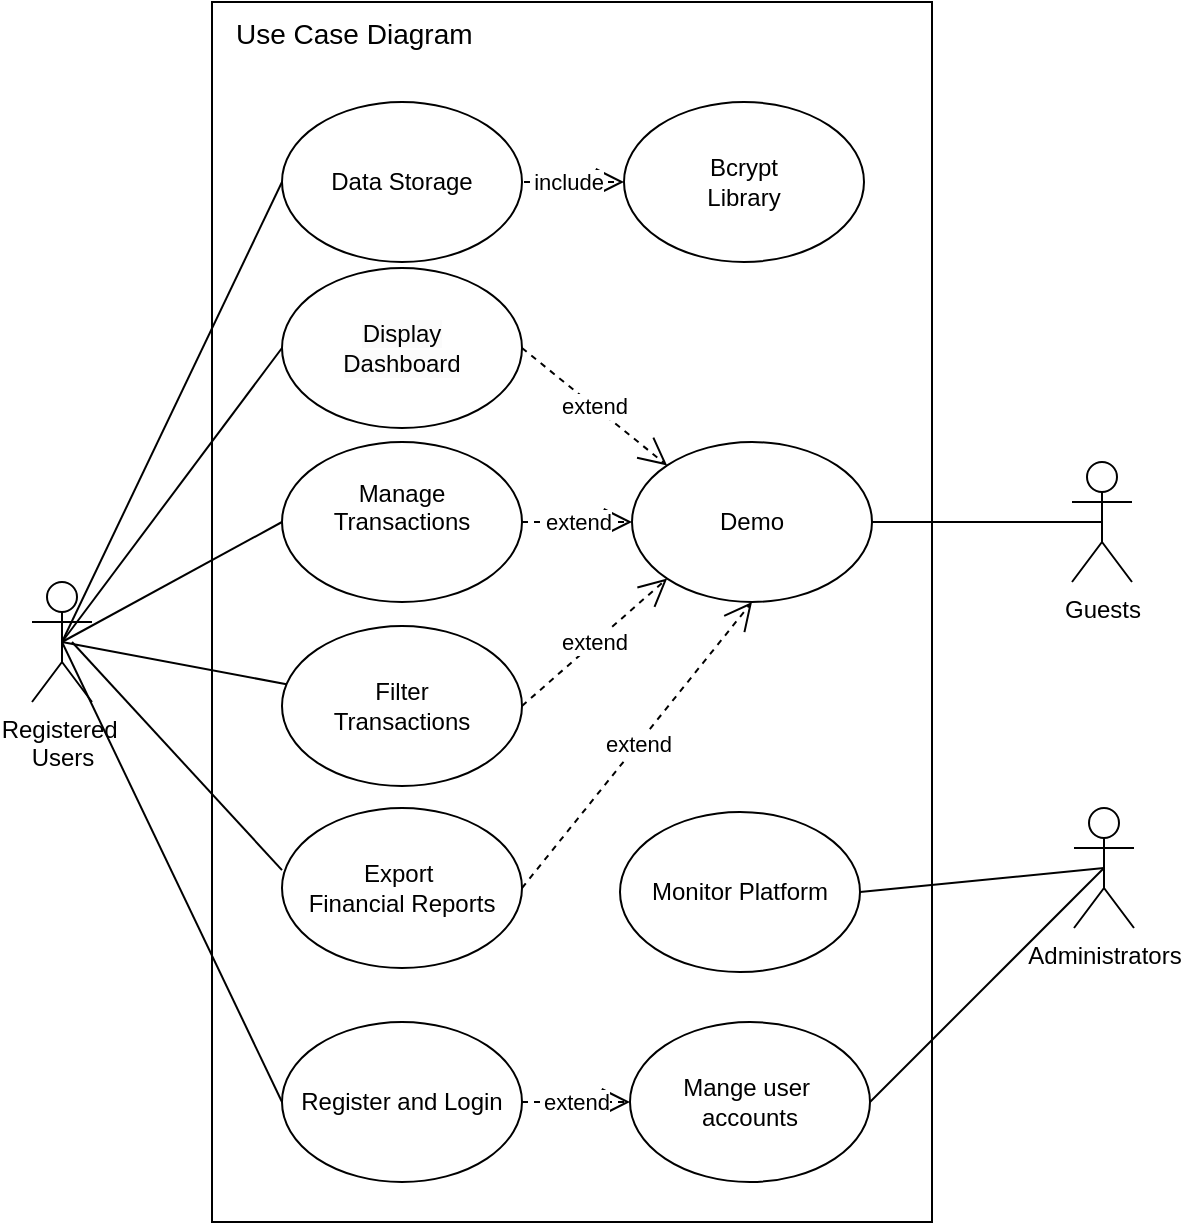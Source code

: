 <mxfile version="26.1.1">
  <diagram name="第 1 页" id="MV-cYcS_WrAfdKn1Sm54">
    <mxGraphModel dx="1535" dy="781" grid="1" gridSize="10" guides="1" tooltips="1" connect="1" arrows="1" fold="1" page="1" pageScale="1" pageWidth="827" pageHeight="1169" math="0" shadow="0">
      <root>
        <mxCell id="0" />
        <mxCell id="1" parent="0" />
        <mxCell id="gCicSmpqmSLNO9FE7GVW-39" value="" style="rounded=0;whiteSpace=wrap;html=1;" parent="1" vertex="1">
          <mxGeometry x="160" y="140" width="360" height="610" as="geometry" />
        </mxCell>
        <mxCell id="gCicSmpqmSLNO9FE7GVW-2" value="Administrators" style="shape=umlActor;verticalLabelPosition=bottom;verticalAlign=top;html=1;outlineConnect=0;" parent="1" vertex="1">
          <mxGeometry x="591" y="543" width="30" height="60" as="geometry" />
        </mxCell>
        <mxCell id="gCicSmpqmSLNO9FE7GVW-5" value="Registered&amp;nbsp;&lt;div&gt;Users&lt;/div&gt;" style="shape=umlActor;verticalLabelPosition=bottom;verticalAlign=top;html=1;outlineConnect=0;" parent="1" vertex="1">
          <mxGeometry x="70" y="430" width="30" height="60" as="geometry" />
        </mxCell>
        <mxCell id="gCicSmpqmSLNO9FE7GVW-6" value="Guests" style="shape=umlActor;verticalLabelPosition=bottom;verticalAlign=top;html=1;outlineConnect=0;" parent="1" vertex="1">
          <mxGeometry x="590" y="370" width="30" height="60" as="geometry" />
        </mxCell>
        <mxCell id="gCicSmpqmSLNO9FE7GVW-7" value="Manage&lt;div&gt;&lt;span class=&quot;fontstyle0&quot;&gt;Transactions&lt;/span&gt; &lt;br/&gt;&lt;br style=&quot;font-variant-numeric: normal; font-variant-east-asian: normal; font-variant-alternates: normal; font-variant-position: normal; font-variant-emoji: normal; line-height: normal; text-align: -webkit-auto; text-size-adjust: auto;&quot;&gt;&lt;/div&gt;" style="ellipse;whiteSpace=wrap;html=1;" parent="1" vertex="1">
          <mxGeometry x="195" y="360" width="120" height="80" as="geometry" />
        </mxCell>
        <mxCell id="gCicSmpqmSLNO9FE7GVW-9" value="Mange user&amp;nbsp; accounts" style="ellipse;whiteSpace=wrap;html=1;" parent="1" vertex="1">
          <mxGeometry x="369" y="650" width="120" height="80" as="geometry" />
        </mxCell>
        <mxCell id="gCicSmpqmSLNO9FE7GVW-10" value="&lt;div&gt;Filter&lt;/div&gt;Transactions" style="ellipse;whiteSpace=wrap;html=1;" parent="1" vertex="1">
          <mxGeometry x="195" y="452" width="120" height="80" as="geometry" />
        </mxCell>
        <mxCell id="gCicSmpqmSLNO9FE7GVW-12" value="&lt;span style=&quot;color: rgb(0, 0, 0); font-family: Helvetica; font-size: 12px; font-style: normal; font-variant-ligatures: normal; font-variant-caps: normal; font-weight: 400; letter-spacing: normal; orphans: 2; text-align: center; text-indent: 0px; text-transform: none; widows: 2; word-spacing: 0px; -webkit-text-stroke-width: 0px; white-space: normal; background-color: rgb(251, 251, 251); text-decoration-thickness: initial; text-decoration-style: initial; text-decoration-color: initial; float: none; display: inline !important;&quot;&gt;Display&lt;/span&gt;&lt;div&gt;&lt;span style=&quot;background-color: light-dark(rgb(251, 251, 251), rgb(21, 21, 21)); color: light-dark(rgb(0, 0, 0), rgb(237, 237, 237));&quot;&gt;Dashboard&lt;/span&gt;&lt;/div&gt;" style="ellipse;whiteSpace=wrap;html=1;" parent="1" vertex="1">
          <mxGeometry x="195" y="273" width="120" height="80" as="geometry" />
        </mxCell>
        <mxCell id="gCicSmpqmSLNO9FE7GVW-16" value="Demo" style="ellipse;whiteSpace=wrap;html=1;" parent="1" vertex="1">
          <mxGeometry x="370" y="360" width="120" height="80" as="geometry" />
        </mxCell>
        <mxCell id="gCicSmpqmSLNO9FE7GVW-17" value="" style="endArrow=none;html=1;rounded=0;exitX=1;exitY=0.5;exitDx=0;exitDy=0;entryX=0.5;entryY=0.5;entryDx=0;entryDy=0;entryPerimeter=0;" parent="1" source="gCicSmpqmSLNO9FE7GVW-16" target="gCicSmpqmSLNO9FE7GVW-6" edge="1">
          <mxGeometry width="50" height="50" relative="1" as="geometry">
            <mxPoint x="390" y="498" as="sourcePoint" />
            <mxPoint x="520" y="458" as="targetPoint" />
          </mxGeometry>
        </mxCell>
        <mxCell id="gCicSmpqmSLNO9FE7GVW-19" value="" style="endArrow=none;html=1;rounded=0;exitX=0;exitY=0.5;exitDx=0;exitDy=0;entryX=0.5;entryY=0.5;entryDx=0;entryDy=0;entryPerimeter=0;" parent="1" source="gCicSmpqmSLNO9FE7GVW-12" target="gCicSmpqmSLNO9FE7GVW-5" edge="1">
          <mxGeometry width="50" height="50" relative="1" as="geometry">
            <mxPoint x="401" y="508" as="sourcePoint" />
            <mxPoint x="531" y="468" as="targetPoint" />
          </mxGeometry>
        </mxCell>
        <mxCell id="gCicSmpqmSLNO9FE7GVW-20" value="" style="endArrow=none;html=1;rounded=0;entryX=0.5;entryY=0.5;entryDx=0;entryDy=0;entryPerimeter=0;exitX=0;exitY=0.5;exitDx=0;exitDy=0;" parent="1" source="gCicSmpqmSLNO9FE7GVW-7" target="gCicSmpqmSLNO9FE7GVW-5" edge="1">
          <mxGeometry width="50" height="50" relative="1" as="geometry">
            <mxPoint x="181" y="458" as="sourcePoint" />
            <mxPoint x="541" y="478" as="targetPoint" />
          </mxGeometry>
        </mxCell>
        <mxCell id="gCicSmpqmSLNO9FE7GVW-21" value="" style="endArrow=none;html=1;rounded=0;exitX=0.5;exitY=0.5;exitDx=0;exitDy=0;exitPerimeter=0;" parent="1" source="gCicSmpqmSLNO9FE7GVW-5" target="gCicSmpqmSLNO9FE7GVW-10" edge="1">
          <mxGeometry width="50" height="50" relative="1" as="geometry">
            <mxPoint x="421" y="467" as="sourcePoint" />
            <mxPoint x="551" y="427" as="targetPoint" />
          </mxGeometry>
        </mxCell>
        <mxCell id="gCicSmpqmSLNO9FE7GVW-22" value="" style="endArrow=none;html=1;rounded=0;exitX=1;exitY=0.5;exitDx=0;exitDy=0;entryX=0.5;entryY=0.5;entryDx=0;entryDy=0;entryPerimeter=0;" parent="1" source="gCicSmpqmSLNO9FE7GVW-9" target="gCicSmpqmSLNO9FE7GVW-2" edge="1">
          <mxGeometry width="50" height="50" relative="1" as="geometry">
            <mxPoint x="441" y="552" as="sourcePoint" />
            <mxPoint x="581" y="602" as="targetPoint" />
          </mxGeometry>
        </mxCell>
        <mxCell id="gCicSmpqmSLNO9FE7GVW-27" value="include" style="endArrow=open;endSize=12;dashed=1;html=1;rounded=0;" parent="1" target="HMTqIPbpE1acHHkSWWVp-4" edge="1">
          <mxGeometry width="160" relative="1" as="geometry">
            <mxPoint x="310" y="230" as="sourcePoint" />
            <mxPoint x="360" y="380" as="targetPoint" />
          </mxGeometry>
        </mxCell>
        <mxCell id="gCicSmpqmSLNO9FE7GVW-29" value="Register and Login" style="ellipse;whiteSpace=wrap;html=1;" parent="1" vertex="1">
          <mxGeometry x="195" y="650" width="120" height="80" as="geometry" />
        </mxCell>
        <mxCell id="gCicSmpqmSLNO9FE7GVW-33" value="" style="endArrow=none;html=1;rounded=0;entryX=0.5;entryY=0.5;entryDx=0;entryDy=0;entryPerimeter=0;exitX=0;exitY=0.5;exitDx=0;exitDy=0;" parent="1" source="gCicSmpqmSLNO9FE7GVW-29" target="gCicSmpqmSLNO9FE7GVW-5" edge="1">
          <mxGeometry width="50" height="50" relative="1" as="geometry">
            <mxPoint x="240" y="400" as="sourcePoint" />
            <mxPoint x="146" y="407" as="targetPoint" />
          </mxGeometry>
        </mxCell>
        <mxCell id="gCicSmpqmSLNO9FE7GVW-37" value="extend" style="endArrow=open;endSize=12;dashed=1;html=1;rounded=0;entryX=0;entryY=0.5;entryDx=0;entryDy=0;exitX=1;exitY=0.5;exitDx=0;exitDy=0;" parent="1" source="gCicSmpqmSLNO9FE7GVW-29" target="gCicSmpqmSLNO9FE7GVW-9" edge="1">
          <mxGeometry width="160" relative="1" as="geometry">
            <mxPoint x="523" y="509" as="sourcePoint" />
            <mxPoint x="590" y="477" as="targetPoint" />
          </mxGeometry>
        </mxCell>
        <mxCell id="gCicSmpqmSLNO9FE7GVW-40" value="&lt;div style=&quot;text-align: center;&quot;&gt;&lt;span style=&quot;background-color: initial;&quot;&gt;&lt;font style=&quot;font-size: 14px;&quot;&gt;Use Case Diagram&lt;/font&gt;&lt;/span&gt;&lt;/div&gt;" style="text;whiteSpace=wrap;html=1;" parent="1" vertex="1">
          <mxGeometry x="170" y="141" width="160" height="40" as="geometry" />
        </mxCell>
        <mxCell id="BNRyQbqNDulAxiigoT3A-3" value="Export&amp;nbsp;&lt;div&gt;&lt;span class=&quot;fontstyle0&quot;&gt;Financial Reports&lt;/span&gt;&lt;/div&gt;" style="ellipse;whiteSpace=wrap;html=1;" parent="1" vertex="1">
          <mxGeometry x="195" y="543" width="120" height="80" as="geometry" />
        </mxCell>
        <mxCell id="BNRyQbqNDulAxiigoT3A-4" value="Data Storage" style="ellipse;whiteSpace=wrap;html=1;" parent="1" vertex="1">
          <mxGeometry x="195" y="190" width="120" height="80" as="geometry" />
        </mxCell>
        <mxCell id="BNRyQbqNDulAxiigoT3A-5" value="" style="endArrow=none;html=1;rounded=0;exitX=0;exitY=0.5;exitDx=0;exitDy=0;entryX=0.5;entryY=0.5;entryDx=0;entryDy=0;entryPerimeter=0;" parent="1" source="BNRyQbqNDulAxiigoT3A-4" edge="1" target="gCicSmpqmSLNO9FE7GVW-5">
          <mxGeometry width="50" height="50" relative="1" as="geometry">
            <mxPoint x="205" y="323" as="sourcePoint" />
            <mxPoint x="90" y="460" as="targetPoint" />
          </mxGeometry>
        </mxCell>
        <mxCell id="BNRyQbqNDulAxiigoT3A-6" value="" style="endArrow=none;html=1;rounded=0;exitX=0;exitY=0.388;exitDx=0;exitDy=0;exitPerimeter=0;" parent="1" source="BNRyQbqNDulAxiigoT3A-3" edge="1">
          <mxGeometry width="50" height="50" relative="1" as="geometry">
            <mxPoint x="215" y="333" as="sourcePoint" />
            <mxPoint x="90" y="460" as="targetPoint" />
          </mxGeometry>
        </mxCell>
        <mxCell id="HMTqIPbpE1acHHkSWWVp-3" value="Monitor Platform" style="ellipse;whiteSpace=wrap;html=1;" vertex="1" parent="1">
          <mxGeometry x="364" y="545" width="120" height="80" as="geometry" />
        </mxCell>
        <mxCell id="HMTqIPbpE1acHHkSWWVp-4" value="&lt;span data-teams=&quot;true&quot;&gt;Bcrypt&lt;/span&gt;&lt;div&gt;&lt;span data-teams=&quot;true&quot;&gt;Library&lt;/span&gt;&lt;/div&gt;" style="ellipse;whiteSpace=wrap;html=1;" vertex="1" parent="1">
          <mxGeometry x="366" y="190" width="120" height="80" as="geometry" />
        </mxCell>
        <mxCell id="HMTqIPbpE1acHHkSWWVp-5" value="" style="endArrow=none;html=1;rounded=0;exitX=1;exitY=0.5;exitDx=0;exitDy=0;entryX=0.5;entryY=0.5;entryDx=0;entryDy=0;entryPerimeter=0;" edge="1" parent="1" source="HMTqIPbpE1acHHkSWWVp-3" target="gCicSmpqmSLNO9FE7GVW-2">
          <mxGeometry width="50" height="50" relative="1" as="geometry">
            <mxPoint x="499" y="700" as="sourcePoint" />
            <mxPoint x="600" y="580" as="targetPoint" />
          </mxGeometry>
        </mxCell>
        <mxCell id="HMTqIPbpE1acHHkSWWVp-7" value="extend" style="endArrow=open;endSize=12;dashed=1;html=1;rounded=0;exitX=1;exitY=0.5;exitDx=0;exitDy=0;" edge="1" parent="1" source="gCicSmpqmSLNO9FE7GVW-7" target="gCicSmpqmSLNO9FE7GVW-16">
          <mxGeometry width="160" relative="1" as="geometry">
            <mxPoint x="320" y="265" as="sourcePoint" />
            <mxPoint x="376" y="265" as="targetPoint" />
          </mxGeometry>
        </mxCell>
        <mxCell id="HMTqIPbpE1acHHkSWWVp-8" value="extend" style="endArrow=open;endSize=12;dashed=1;html=1;rounded=0;exitX=1;exitY=0.5;exitDx=0;exitDy=0;entryX=0;entryY=0;entryDx=0;entryDy=0;" edge="1" parent="1" source="gCicSmpqmSLNO9FE7GVW-12" target="gCicSmpqmSLNO9FE7GVW-16">
          <mxGeometry width="160" relative="1" as="geometry">
            <mxPoint x="325" y="410" as="sourcePoint" />
            <mxPoint x="380" y="410" as="targetPoint" />
          </mxGeometry>
        </mxCell>
        <mxCell id="HMTqIPbpE1acHHkSWWVp-9" value="extend" style="endArrow=open;endSize=12;dashed=1;html=1;rounded=0;exitX=1;exitY=0.5;exitDx=0;exitDy=0;entryX=0;entryY=1;entryDx=0;entryDy=0;" edge="1" parent="1" source="gCicSmpqmSLNO9FE7GVW-10" target="gCicSmpqmSLNO9FE7GVW-16">
          <mxGeometry width="160" relative="1" as="geometry">
            <mxPoint x="335" y="420" as="sourcePoint" />
            <mxPoint x="380" y="430" as="targetPoint" />
          </mxGeometry>
        </mxCell>
        <mxCell id="HMTqIPbpE1acHHkSWWVp-10" value="extend" style="endArrow=open;endSize=12;dashed=1;html=1;rounded=0;exitX=1;exitY=0.5;exitDx=0;exitDy=0;entryX=0.5;entryY=1;entryDx=0;entryDy=0;" edge="1" parent="1" source="BNRyQbqNDulAxiigoT3A-3" target="gCicSmpqmSLNO9FE7GVW-16">
          <mxGeometry width="160" relative="1" as="geometry">
            <mxPoint x="345" y="430" as="sourcePoint" />
            <mxPoint x="400" y="440" as="targetPoint" />
          </mxGeometry>
        </mxCell>
      </root>
    </mxGraphModel>
  </diagram>
</mxfile>
